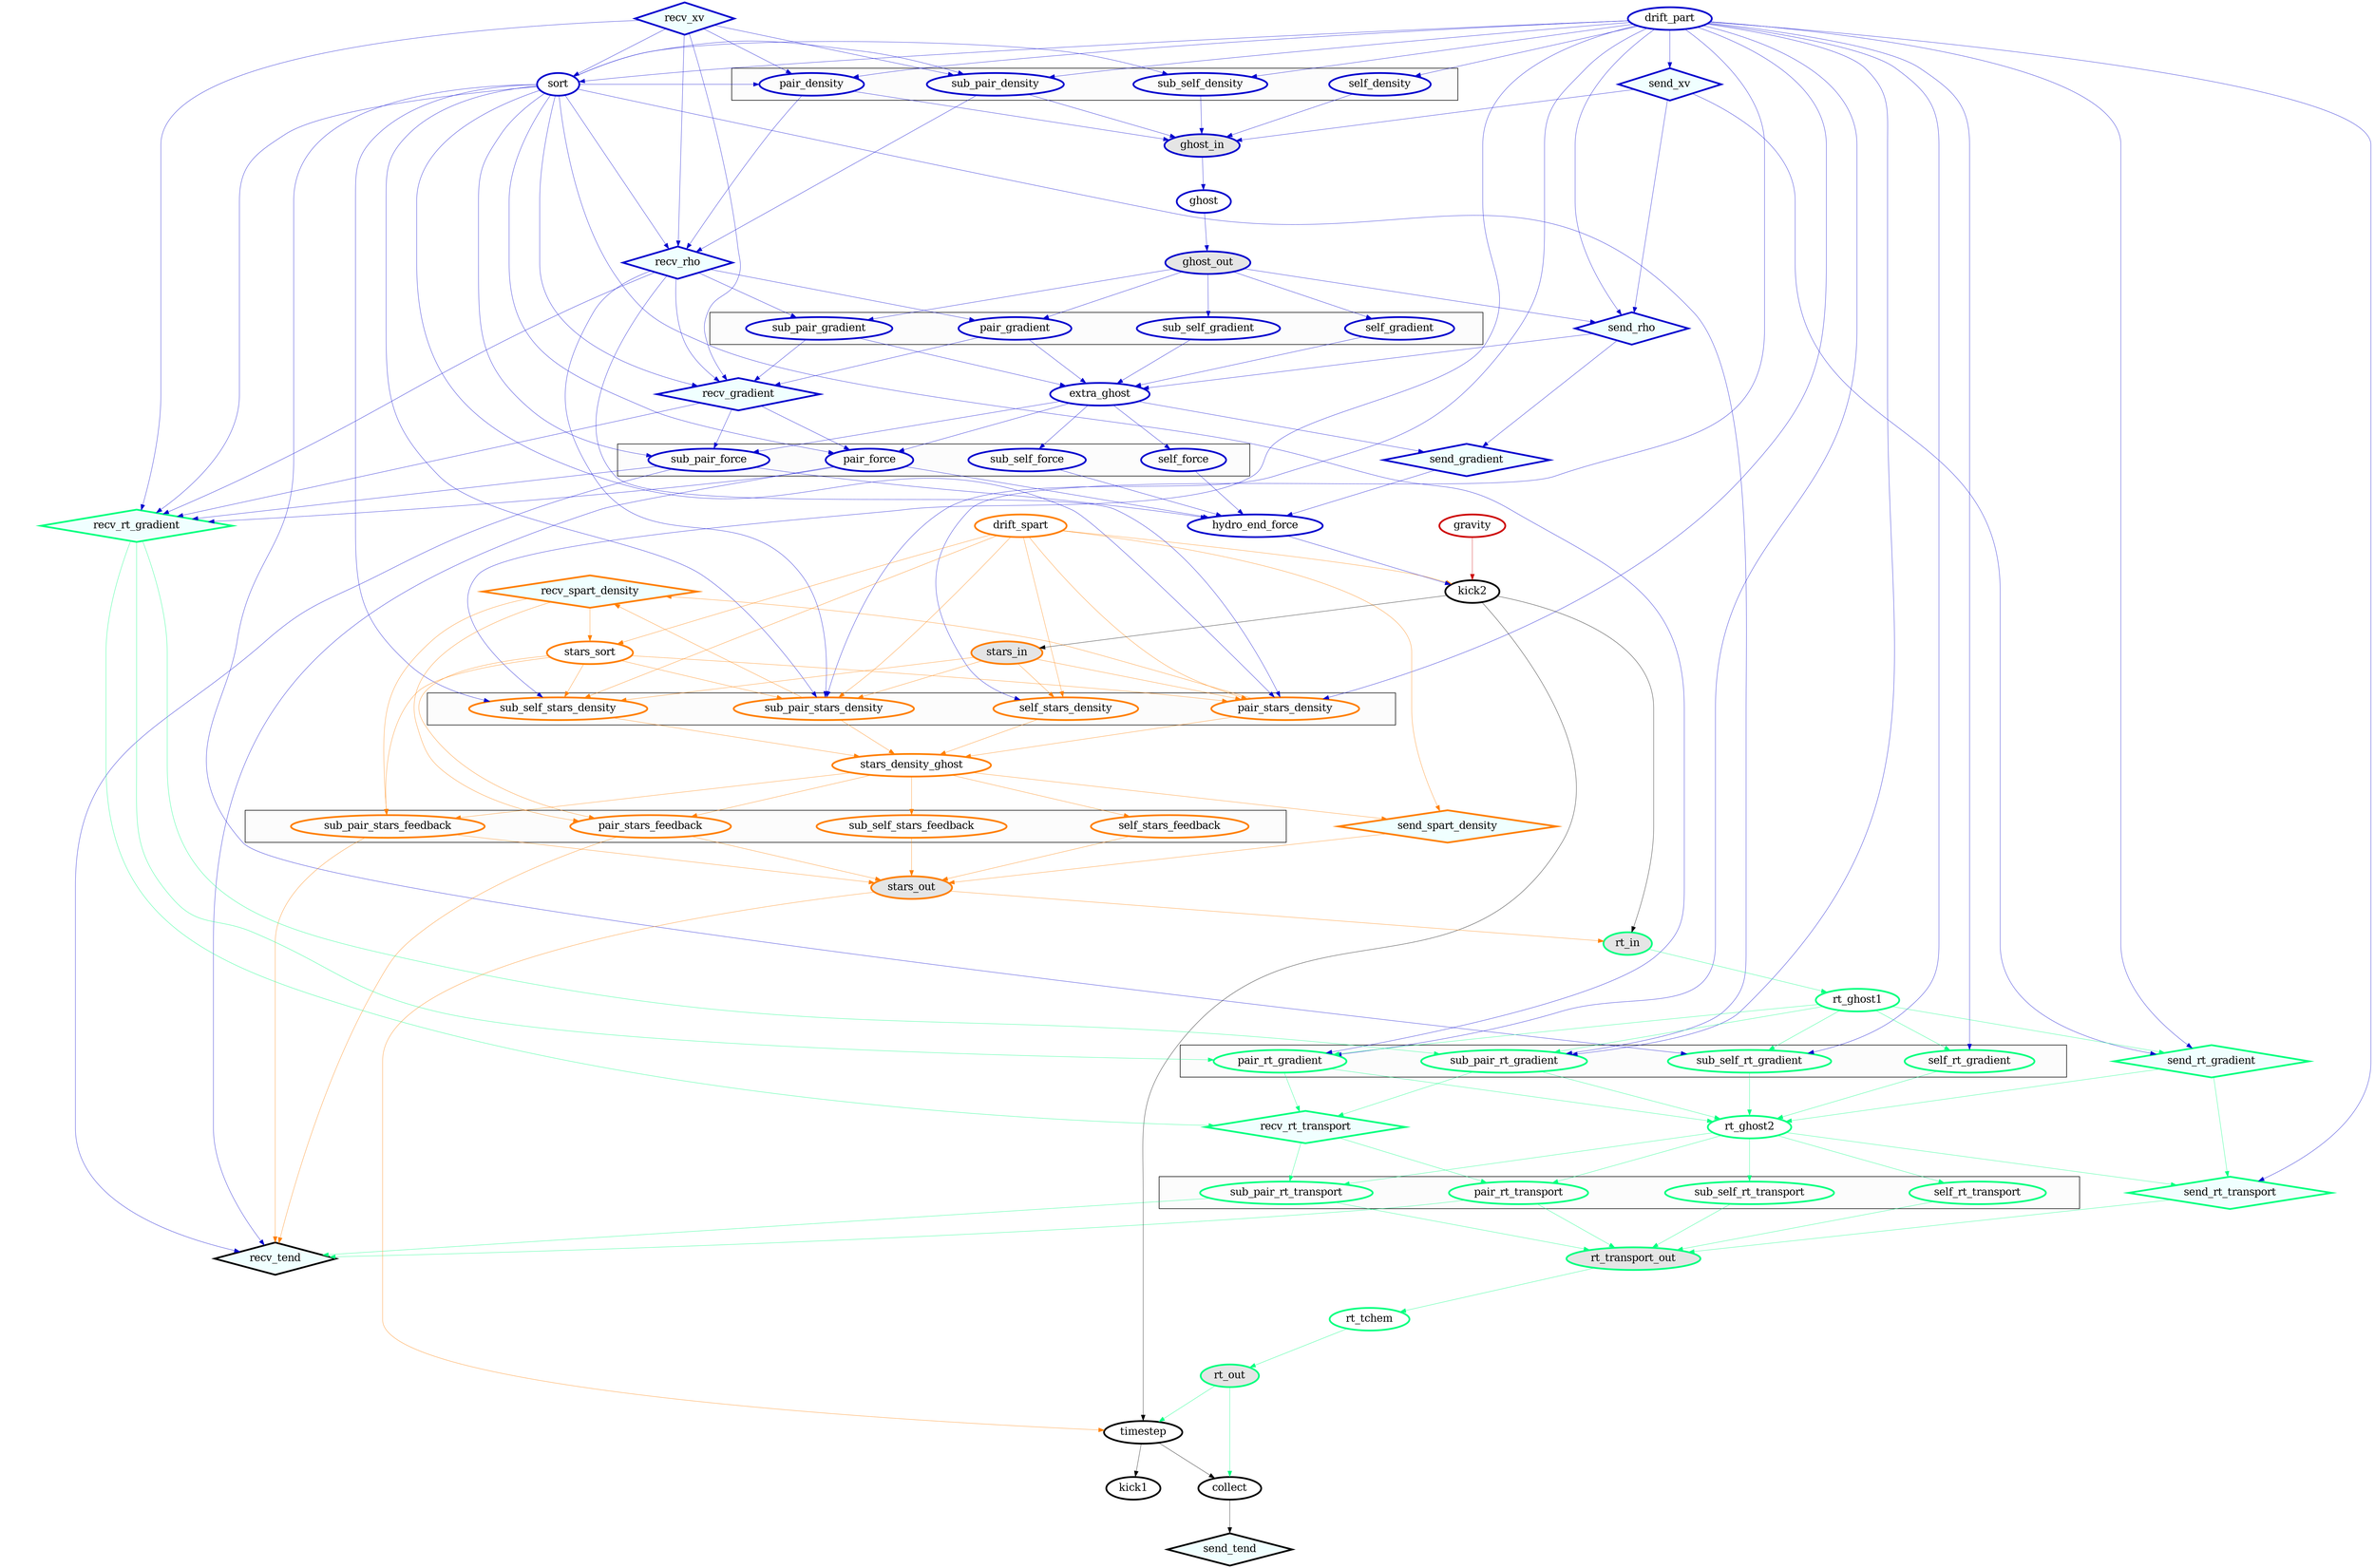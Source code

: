 digraph task_dep {
	 # Header
	 compound=true;
	 ratio=0.66;
	 node[nodesep=0.15, fontsize=18, penwidth=3.];
	 edge[fontsize=12, penwidth=0.5];
	 ranksep=0.8;

	 # Special tasks
	 sort[color=blue3];
	 self_density[color=blue3];
	 self_gradient[color=blue3];
	 self_force[color=blue3];
	 self_stars_density[color=darkorange1];
	 self_stars_feedback[color=darkorange1];
	 self_rt_gradient[color=springgreen];
	 self_rt_transport[color=springgreen];
	 pair_density[color=blue3];
	 pair_gradient[color=blue3];
	 pair_force[color=blue3];
	 gravity[color=red3];
	 pair_stars_density[color=darkorange1];
	 pair_stars_feedback[color=darkorange1];
	 pair_rt_gradient[color=springgreen];
	 pair_rt_transport[color=springgreen];
	 sub_self_density[color=blue3];
	 sub_self_gradient[color=blue3];
	 sub_self_force[color=blue3];
	 sub_self_stars_density[color=darkorange1];
	 sub_self_stars_feedback[color=darkorange1];
	 sub_self_rt_gradient[color=springgreen];
	 sub_self_rt_transport[color=springgreen];
	 sub_pair_density[color=blue3];
	 sub_pair_gradient[color=blue3];
	 sub_pair_force[color=blue3];
	 sub_pair_stars_density[color=darkorange1];
	 sub_pair_stars_feedback[color=darkorange1];
	 sub_pair_rt_gradient[color=springgreen];
	 sub_pair_rt_transport[color=springgreen];
	 ghost_in[style=filled,fillcolor=grey90,color=blue3];
	 ghost[color=blue3];
	 ghost_out[style=filled,fillcolor=grey90,color=blue3];
	 extra_ghost[color=blue3];
	 drift_part[color=blue3];
	 drift_spart[color=darkorange1];
	 hydro_end_force[color=blue3];
	 kick2[color=black];
	 timestep[color=black];
	 collect[color=black];
	 send_gradient[shape=diamond,style=filled,fillcolor=azure,color=blue3];
	 send_xv[shape=diamond,style=filled,fillcolor=azure,color=blue3];
	 send_rho[shape=diamond,style=filled,fillcolor=azure,color=blue3];
	 send_spart_density[shape=diamond,style=filled,fillcolor=azure,color=darkorange1];
	 send_rt_gradient[shape=diamond,style=filled,fillcolor=azure,color=springgreen];
	 send_rt_transport[shape=diamond,style=filled,fillcolor=azure,color=springgreen];
	 recv_gradient[shape=diamond,style=filled,fillcolor=azure,color=blue3];
	 recv_xv[shape=diamond,style=filled,fillcolor=azure,color=blue3];
	 recv_rho[shape=diamond,style=filled,fillcolor=azure,color=blue3];
	 recv_spart_density[shape=diamond,style=filled,fillcolor=azure,color=darkorange1];
	 recv_rt_gradient[shape=diamond,style=filled,fillcolor=azure,color=springgreen];
	 recv_rt_transport[shape=diamond,style=filled,fillcolor=azure,color=springgreen];
	 stars_in[style=filled,fillcolor=grey90,color=darkorange1];
	 stars_out[style=filled,fillcolor=grey90,color=darkorange1];
	 stars_density_ghost[color=darkorange1];
	 stars_sort[color=darkorange1];
	 rt_in[style=filled,fillcolor=grey90,color=springgreen];
	 rt_out[style=filled,fillcolor=grey90,color=springgreen];
	 rt_ghost1[color=springgreen];
	 rt_ghost2[color=springgreen];
	 rt_transport_out[style=filled,fillcolor=grey90,color=springgreen];
	 rt_tchem[color=springgreen];
	 recv_tend[shape=diamond,style=filled,fillcolor=azure,color=black];
	 kick1[color=black];
	 send_tend[shape=diamond,style=filled,fillcolor=azure,color=black];

	 # Clusters
	 subgraph clusterDensity {
		 label="";
		 bgcolor="grey99";
		 pair_density;
		 self_density;
		 sub_pair_density;
		 sub_self_density;
	 };

	 subgraph clusterForce {
		 label="";
		 bgcolor="grey99";
		 pair_force;
		 self_force;
		 sub_pair_force;
		 sub_self_force;
	 };

	 subgraph clusterGradient {
		 label="";
		 bgcolor="grey99";
		 pair_gradient;
		 self_gradient;
		 sub_pair_gradient;
		 sub_self_gradient;
	 };

	 subgraph clusterRTgradient {
		 label="";
		 bgcolor="grey99";
		 pair_rt_gradient;
		 self_rt_gradient;
		 sub_pair_rt_gradient;
		 sub_self_rt_gradient;
	 };

	 subgraph clusterRTtransport {
		 label="";
		 bgcolor="grey99";
		 pair_rt_transport;
		 self_rt_transport;
		 sub_pair_rt_transport;
		 sub_self_rt_transport;
	 };

	 subgraph clusterStarsDensity {
		 label="";
		 bgcolor="grey99";
		 pair_stars_density;
		 self_stars_density;
		 sub_pair_stars_density;
		 sub_self_stars_density;
	 };

	 subgraph clusterStarsFeedback {
		 label="";
		 bgcolor="grey99";
		 pair_stars_feedback;
		 self_stars_feedback;
		 sub_pair_stars_feedback;
		 sub_self_stars_feedback;
	 };


	 # Dependencies
	 sort->pair_density[color=blue3,fontcolor=blue3]
	 sort->pair_force[color=blue3,fontcolor=blue3]
	 sort->pair_stars_density[color=blue3,fontcolor=blue3]
	 sort->pair_rt_gradient[color=blue3,fontcolor=blue3]
	 sort->sub_pair_density[color=blue3,fontcolor=blue3]
	 sort->sub_pair_force[color=blue3,fontcolor=blue3]
	 sort->sub_pair_stars_density[color=blue3,fontcolor=blue3]
	 sort->sub_pair_rt_gradient[color=blue3,fontcolor=blue3]
	 sort->recv_rt_gradient[color=blue3,fontcolor=blue3]
	 sort->recv_rho[color=blue3,fontcolor=blue3]
	 sort->recv_gradient[color=blue3,fontcolor=blue3]
	 sort->sub_self_density[color=blue3,fontcolor=blue3]
	 sort->sub_self_stars_density[color=blue3,fontcolor=blue3]
	 sort->sub_self_rt_gradient[color=blue3,fontcolor=blue3]
	 self_density->ghost_in[color=blue3,fontcolor=blue3]
	 self_gradient->extra_ghost[color=blue3,fontcolor=blue3]
	 self_force->hydro_end_force[color=blue3,fontcolor=blue3]
	 self_stars_density->stars_density_ghost[color=darkorange1,fontcolor=darkorange1]
	 self_stars_feedback->stars_out[color=darkorange1,fontcolor=darkorange1]
	 self_rt_gradient->rt_ghost2[color=springgreen,fontcolor=springgreen]
	 self_rt_transport->rt_transport_out[color=springgreen,fontcolor=springgreen]
	 pair_density->ghost_in[color=blue3,fontcolor=blue3]
	 pair_density->recv_rho[color=blue3,fontcolor=blue3]
	 pair_gradient->extra_ghost[color=blue3,fontcolor=blue3]
	 pair_gradient->recv_gradient[color=blue3,fontcolor=blue3]
	 pair_force->hydro_end_force[color=blue3,fontcolor=blue3]
	 pair_force->recv_tend[color=blue3,fontcolor=blue3]
	 pair_force->recv_rt_gradient[color=blue3,fontcolor=blue3]
	 pair_stars_density->stars_density_ghost[color=darkorange1,fontcolor=darkorange1]
	 pair_stars_density->recv_spart_density[color=darkorange1,fontcolor=darkorange1]
	 pair_stars_feedback->stars_out[color=darkorange1,fontcolor=darkorange1]
	 pair_stars_feedback->recv_tend[color=darkorange1,fontcolor=darkorange1]
	 pair_rt_gradient->rt_ghost2[color=springgreen,fontcolor=springgreen]
	 pair_rt_gradient->recv_rt_transport[color=springgreen,fontcolor=springgreen]
	 pair_rt_transport->rt_transport_out[color=springgreen,fontcolor=springgreen]
	 pair_rt_transport->recv_tend[color=springgreen,fontcolor=springgreen]
	 sub_self_density->ghost_in[color=blue3,fontcolor=blue3]
	 sub_self_gradient->extra_ghost[color=blue3,fontcolor=blue3]
	 sub_self_force->hydro_end_force[color=blue3,fontcolor=blue3]
	 sub_self_stars_density->stars_density_ghost[color=darkorange1,fontcolor=darkorange1]
	 sub_self_stars_feedback->stars_out[color=darkorange1,fontcolor=darkorange1]
	 sub_self_rt_gradient->rt_ghost2[color=springgreen,fontcolor=springgreen]
	 sub_self_rt_transport->rt_transport_out[color=springgreen,fontcolor=springgreen]
	 sub_pair_density->ghost_in[color=blue3,fontcolor=blue3]
	 sub_pair_density->recv_rho[color=blue3,fontcolor=blue3]
	 sub_pair_gradient->extra_ghost[color=blue3,fontcolor=blue3]
	 sub_pair_gradient->recv_gradient[color=blue3,fontcolor=blue3]
	 sub_pair_force->hydro_end_force[color=blue3,fontcolor=blue3]
	 sub_pair_force->recv_tend[color=blue3,fontcolor=blue3]
	 sub_pair_force->recv_rt_gradient[color=blue3,fontcolor=blue3]
	 sub_pair_stars_density->stars_density_ghost[color=darkorange1,fontcolor=darkorange1]
	 sub_pair_stars_density->recv_spart_density[color=darkorange1,fontcolor=darkorange1]
	 sub_pair_stars_feedback->stars_out[color=darkorange1,fontcolor=darkorange1]
	 sub_pair_stars_feedback->recv_tend[color=darkorange1,fontcolor=darkorange1]
	 sub_pair_rt_gradient->rt_ghost2[color=springgreen,fontcolor=springgreen]
	 sub_pair_rt_gradient->recv_rt_transport[color=springgreen,fontcolor=springgreen]
	 sub_pair_rt_transport->rt_transport_out[color=springgreen,fontcolor=springgreen]
	 sub_pair_rt_transport->recv_tend[color=springgreen,fontcolor=springgreen]
	 ghost_in->ghost[color=blue3,fontcolor=blue3]
	 ghost->ghost_out[color=blue3,fontcolor=blue3]
	 ghost_out->sub_pair_gradient[color=blue3,fontcolor=blue3]
	 ghost_out->sub_self_gradient[color=blue3,fontcolor=blue3]
	 ghost_out->pair_gradient[color=blue3,fontcolor=blue3]
	 ghost_out->send_rho[color=blue3,fontcolor=blue3]
	 ghost_out->self_gradient[color=blue3,fontcolor=blue3]
	 extra_ghost->sub_pair_force[color=blue3,fontcolor=blue3]
	 extra_ghost->sub_self_force[color=blue3,fontcolor=blue3]
	 extra_ghost->pair_force[color=blue3,fontcolor=blue3]
	 extra_ghost->send_gradient[color=blue3,fontcolor=blue3]
	 extra_ghost->self_force[color=blue3,fontcolor=blue3]
	 drift_part->sub_pair_density[color=blue3,fontcolor=blue3]
	 drift_part->sub_pair_stars_density[color=blue3,fontcolor=blue3]
	 drift_part->sub_pair_rt_gradient[color=blue3,fontcolor=blue3]
	 drift_part->sub_self_density[color=blue3,fontcolor=blue3]
	 drift_part->sub_self_stars_density[color=blue3,fontcolor=blue3]
	 drift_part->sub_self_rt_gradient[color=blue3,fontcolor=blue3]
	 drift_part->pair_density[color=blue3,fontcolor=blue3]
	 drift_part->pair_stars_density[color=blue3,fontcolor=blue3]
	 drift_part->pair_rt_gradient[color=blue3,fontcolor=blue3]
	 drift_part->sort[color=blue3,fontcolor=blue3]
	 drift_part->send_rho[color=blue3,fontcolor=blue3]
	 drift_part->send_xv[color=blue3,fontcolor=blue3]
	 drift_part->send_rt_gradient[color=blue3,fontcolor=blue3]
	 drift_part->send_rt_transport[color=blue3,fontcolor=blue3]
	 drift_part->self_density[color=blue3,fontcolor=blue3]
	 drift_part->self_stars_density[color=blue3,fontcolor=blue3]
	 drift_part->self_rt_gradient[color=blue3,fontcolor=blue3]
	 drift_spart->kick2[color=darkorange1,fontcolor=darkorange1]
	 drift_spart->sub_pair_stars_density[color=darkorange1,fontcolor=darkorange1]
	 drift_spart->sub_self_stars_density[color=darkorange1,fontcolor=darkorange1]
	 drift_spart->pair_stars_density[color=darkorange1,fontcolor=darkorange1]
	 drift_spart->stars_sort[color=darkorange1,fontcolor=darkorange1]
	 drift_spart->send_spart_density[color=darkorange1,fontcolor=darkorange1]
	 drift_spart->self_stars_density[color=darkorange1,fontcolor=darkorange1]
	 hydro_end_force->kick2[color=blue3,fontcolor=blue3]
	 kick2->timestep[color=black,fontcolor=black]
	 kick2->stars_in[color=black,fontcolor=black]
	 kick2->rt_in[color=black,fontcolor=black]
	 timestep->kick1[color=black,fontcolor=black]
	 timestep->collect[color=black,fontcolor=black]
	 collect->send_tend[color=black,fontcolor=black]
	 send_gradient->hydro_end_force[color=blue3,fontcolor=blue3]
	 send_xv->send_rho[color=blue3,fontcolor=blue3]
	 send_xv->ghost_in[color=blue3,fontcolor=blue3]
	 send_xv->send_rt_gradient[color=blue3,fontcolor=blue3]
	 send_rho->send_gradient[color=blue3,fontcolor=blue3]
	 send_rho->extra_ghost[color=blue3,fontcolor=blue3]
	 send_spart_density->stars_out[color=darkorange1,fontcolor=darkorange1]
	 send_rt_gradient->send_rt_transport[color=springgreen,fontcolor=springgreen]
	 send_rt_gradient->rt_ghost2[color=springgreen,fontcolor=springgreen]
	 send_rt_transport->rt_transport_out[color=springgreen,fontcolor=springgreen]
	 recv_gradient->recv_rt_gradient[color=blue3,fontcolor=blue3]
	 recv_gradient->sub_pair_force[color=blue3,fontcolor=blue3]
	 recv_gradient->pair_force[color=blue3,fontcolor=blue3]
	 recv_xv->recv_rho[color=blue3,fontcolor=blue3]
	 recv_xv->recv_gradient[color=blue3,fontcolor=blue3]
	 recv_xv->recv_rt_gradient[color=blue3,fontcolor=blue3]
	 recv_xv->sort[color=blue3,fontcolor=blue3]
	 recv_xv->sub_pair_density[color=blue3,fontcolor=blue3]
	 recv_xv->pair_density[color=blue3,fontcolor=blue3]
	 recv_rho->recv_gradient[color=blue3,fontcolor=blue3]
	 recv_rho->recv_rt_gradient[color=blue3,fontcolor=blue3]
	 recv_rho->sub_pair_gradient[color=blue3,fontcolor=blue3]
	 recv_rho->pair_gradient[color=blue3,fontcolor=blue3]
	 recv_rho->sub_pair_stars_density[color=blue3,fontcolor=blue3]
	 recv_rho->pair_stars_density[color=blue3,fontcolor=blue3]
	 recv_spart_density->stars_sort[color=darkorange1,fontcolor=darkorange1]
	 recv_spart_density->sub_pair_stars_feedback[color=darkorange1,fontcolor=darkorange1]
	 recv_spart_density->pair_stars_feedback[color=darkorange1,fontcolor=darkorange1]
	 recv_rt_gradient->recv_rt_transport[color=springgreen,fontcolor=springgreen]
	 recv_rt_gradient->sub_pair_rt_gradient[color=springgreen,fontcolor=springgreen]
	 recv_rt_gradient->pair_rt_gradient[color=springgreen,fontcolor=springgreen]
	 recv_rt_transport->sub_pair_rt_transport[color=springgreen,fontcolor=springgreen]
	 recv_rt_transport->pair_rt_transport[color=springgreen,fontcolor=springgreen]
	 gravity->kick2[color=red3,fontcolor=red3]
	 stars_in->sub_pair_stars_density[color=darkorange1,fontcolor=darkorange1]
	 stars_in->sub_self_stars_density[color=darkorange1,fontcolor=darkorange1]
	 stars_in->pair_stars_density[color=darkorange1,fontcolor=darkorange1]
	 stars_in->self_stars_density[color=darkorange1,fontcolor=darkorange1]
	 stars_out->timestep[color=darkorange1,fontcolor=darkorange1]
	 stars_out->rt_in[color=darkorange1,fontcolor=darkorange1]
	 stars_density_ghost->sub_pair_stars_feedback[color=darkorange1,fontcolor=darkorange1]
	 stars_density_ghost->sub_self_stars_feedback[color=darkorange1,fontcolor=darkorange1]
	 stars_density_ghost->pair_stars_feedback[color=darkorange1,fontcolor=darkorange1]
	 stars_density_ghost->send_spart_density[color=darkorange1,fontcolor=darkorange1]
	 stars_density_ghost->self_stars_feedback[color=darkorange1,fontcolor=darkorange1]
	 stars_sort->pair_stars_feedback[color=darkorange1,fontcolor=darkorange1]
	 stars_sort->sub_pair_stars_feedback[color=darkorange1,fontcolor=darkorange1]
	 stars_sort->sub_pair_stars_density[color=darkorange1,fontcolor=darkorange1]
	 stars_sort->sub_self_stars_density[color=darkorange1,fontcolor=darkorange1]
	 stars_sort->pair_stars_density[color=darkorange1,fontcolor=darkorange1]
	 rt_in->rt_ghost1[color=springgreen,fontcolor=springgreen]
	 rt_out->timestep[color=springgreen,fontcolor=springgreen]
	 rt_out->collect[color=springgreen,fontcolor=springgreen]
	 rt_ghost1->sub_pair_rt_gradient[color=springgreen,fontcolor=springgreen]
	 rt_ghost1->sub_self_rt_gradient[color=springgreen,fontcolor=springgreen]
	 rt_ghost1->pair_rt_gradient[color=springgreen,fontcolor=springgreen]
	 rt_ghost1->send_rt_gradient[color=springgreen,fontcolor=springgreen]
	 rt_ghost1->self_rt_gradient[color=springgreen,fontcolor=springgreen]
	 rt_ghost2->sub_pair_rt_transport[color=springgreen,fontcolor=springgreen]
	 rt_ghost2->sub_self_rt_transport[color=springgreen,fontcolor=springgreen]
	 rt_ghost2->pair_rt_transport[color=springgreen,fontcolor=springgreen]
	 rt_ghost2->send_rt_transport[color=springgreen,fontcolor=springgreen]
	 rt_ghost2->self_rt_transport[color=springgreen,fontcolor=springgreen]
	 rt_transport_out->rt_tchem[color=springgreen,fontcolor=springgreen]
     rt_tchem->rt_out[color=springgreen,fontcolor=springgreen]
}
